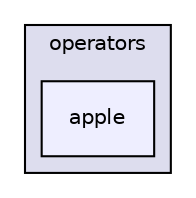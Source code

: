 digraph "cTorch/operators/apple" {
  compound=true
  node [ fontsize="10", fontname="Helvetica"];
  edge [ labelfontsize="10", labelfontname="Helvetica"];
  subgraph clusterdir_fe853cb77c2d75d984b93720a04eebde {
    graph [ bgcolor="#ddddee", pencolor="black", label="operators" fontname="Helvetica", fontsize="10", URL="dir_fe853cb77c2d75d984b93720a04eebde.html"]
  dir_2d7311cce1f4c7674a1690e5f12e1da2 [shape=box, label="apple", style="filled", fillcolor="#eeeeff", pencolor="black", URL="dir_2d7311cce1f4c7674a1690e5f12e1da2.html"];
  }
}
